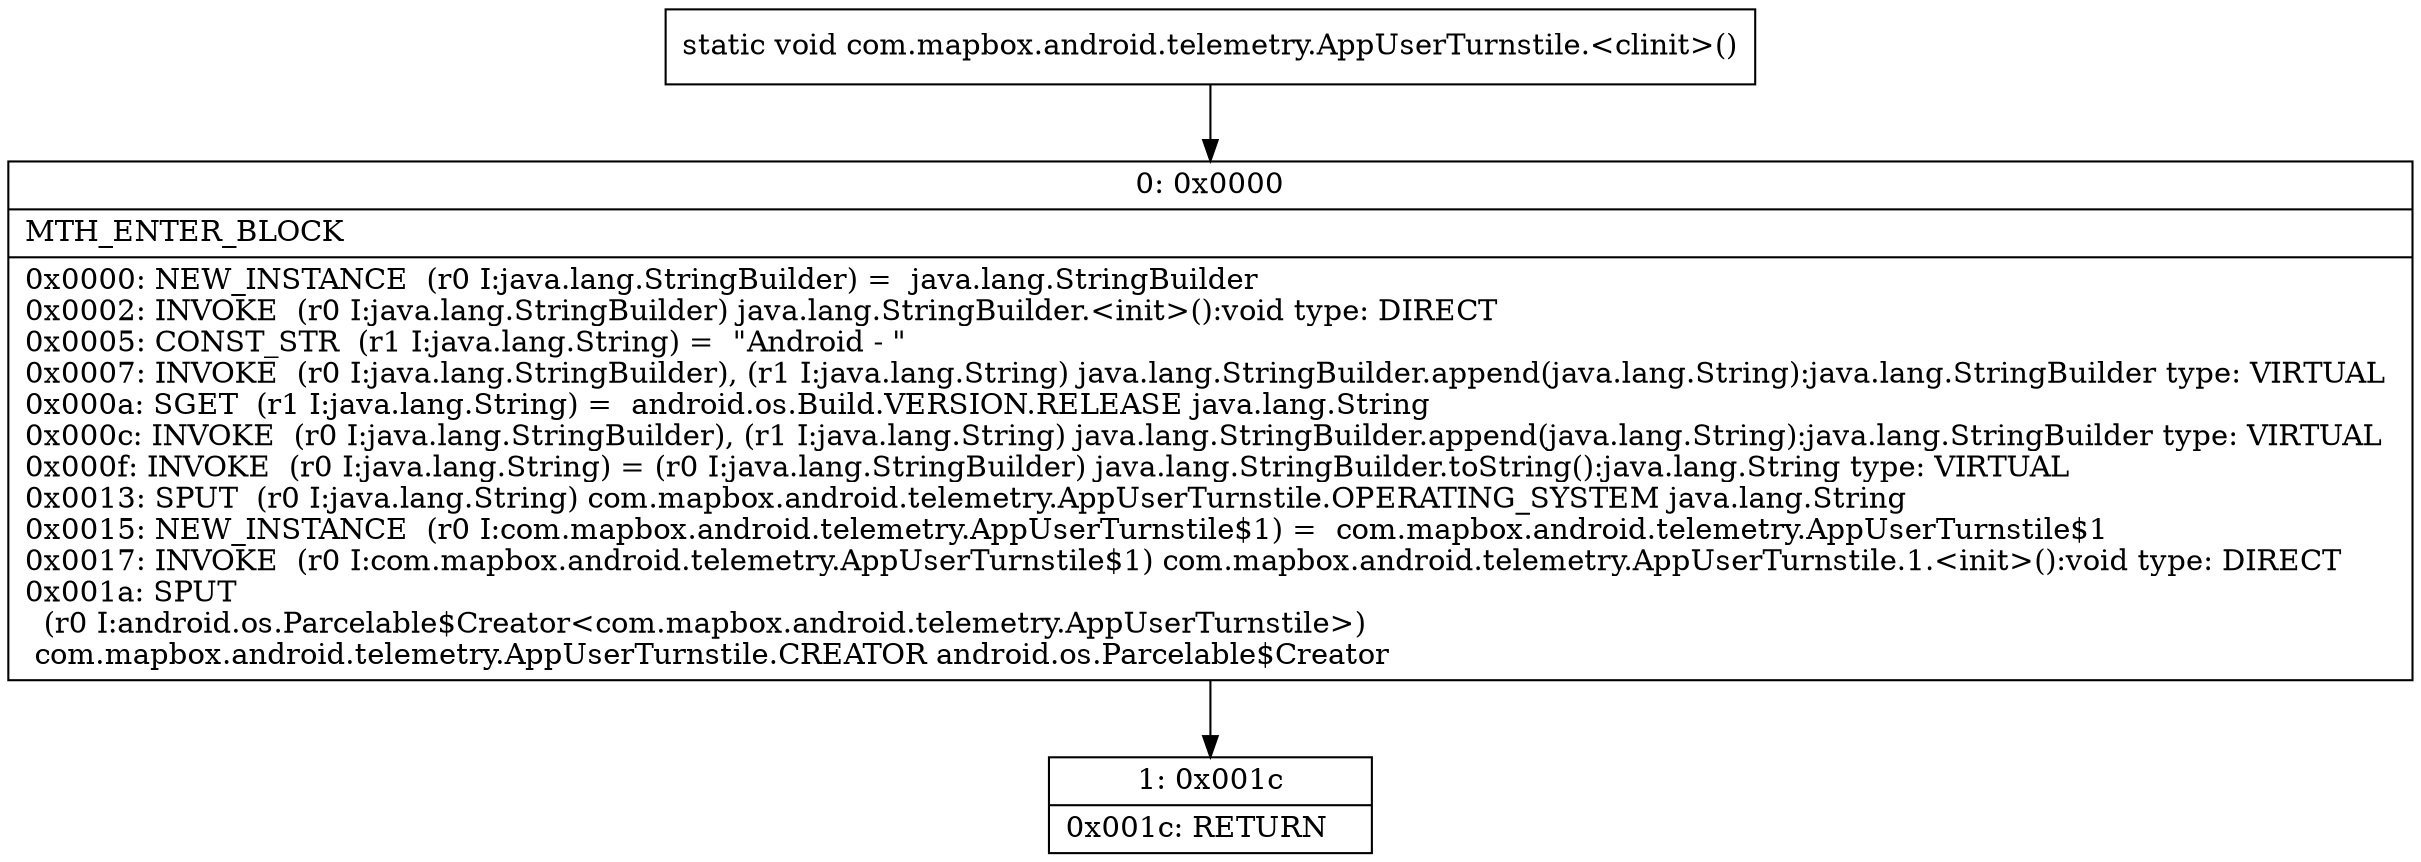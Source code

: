 digraph "CFG forcom.mapbox.android.telemetry.AppUserTurnstile.\<clinit\>()V" {
Node_0 [shape=record,label="{0\:\ 0x0000|MTH_ENTER_BLOCK\l|0x0000: NEW_INSTANCE  (r0 I:java.lang.StringBuilder) =  java.lang.StringBuilder \l0x0002: INVOKE  (r0 I:java.lang.StringBuilder) java.lang.StringBuilder.\<init\>():void type: DIRECT \l0x0005: CONST_STR  (r1 I:java.lang.String) =  \"Android \- \" \l0x0007: INVOKE  (r0 I:java.lang.StringBuilder), (r1 I:java.lang.String) java.lang.StringBuilder.append(java.lang.String):java.lang.StringBuilder type: VIRTUAL \l0x000a: SGET  (r1 I:java.lang.String) =  android.os.Build.VERSION.RELEASE java.lang.String \l0x000c: INVOKE  (r0 I:java.lang.StringBuilder), (r1 I:java.lang.String) java.lang.StringBuilder.append(java.lang.String):java.lang.StringBuilder type: VIRTUAL \l0x000f: INVOKE  (r0 I:java.lang.String) = (r0 I:java.lang.StringBuilder) java.lang.StringBuilder.toString():java.lang.String type: VIRTUAL \l0x0013: SPUT  (r0 I:java.lang.String) com.mapbox.android.telemetry.AppUserTurnstile.OPERATING_SYSTEM java.lang.String \l0x0015: NEW_INSTANCE  (r0 I:com.mapbox.android.telemetry.AppUserTurnstile$1) =  com.mapbox.android.telemetry.AppUserTurnstile$1 \l0x0017: INVOKE  (r0 I:com.mapbox.android.telemetry.AppUserTurnstile$1) com.mapbox.android.telemetry.AppUserTurnstile.1.\<init\>():void type: DIRECT \l0x001a: SPUT  \l  (r0 I:android.os.Parcelable$Creator\<com.mapbox.android.telemetry.AppUserTurnstile\>)\l com.mapbox.android.telemetry.AppUserTurnstile.CREATOR android.os.Parcelable$Creator \l}"];
Node_1 [shape=record,label="{1\:\ 0x001c|0x001c: RETURN   \l}"];
MethodNode[shape=record,label="{static void com.mapbox.android.telemetry.AppUserTurnstile.\<clinit\>() }"];
MethodNode -> Node_0;
Node_0 -> Node_1;
}

